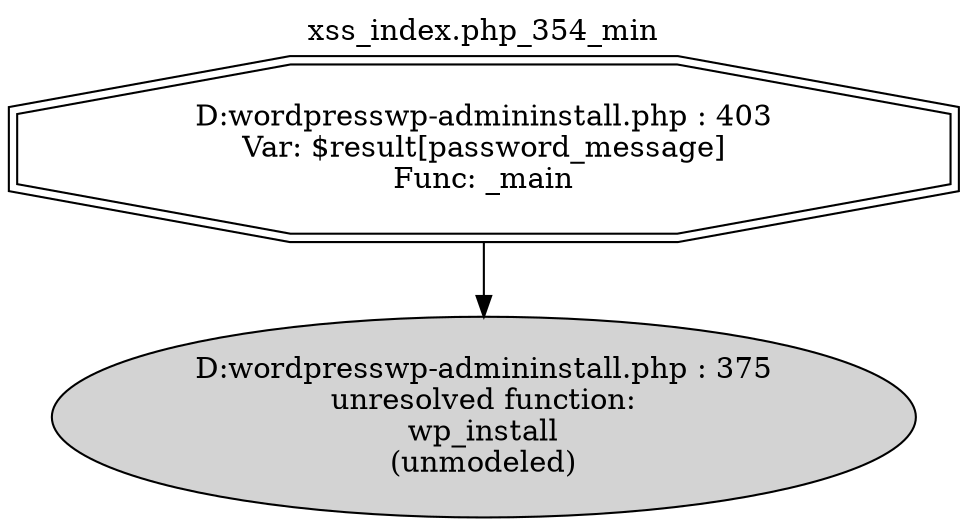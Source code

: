 digraph cfg {
  label="xss_index.php_354_min";
  labelloc=t;
  n1 [shape=doubleoctagon, label="D:\wordpress\wp-admin\install.php : 403\nVar: $result[password_message]\nFunc: _main\n"];
  n2 [shape=ellipse, label="D:\wordpress\wp-admin\install.php : 375\nunresolved function:\nwp_install\n(unmodeled)\n",style=filled];
  n1 -> n2;
}
